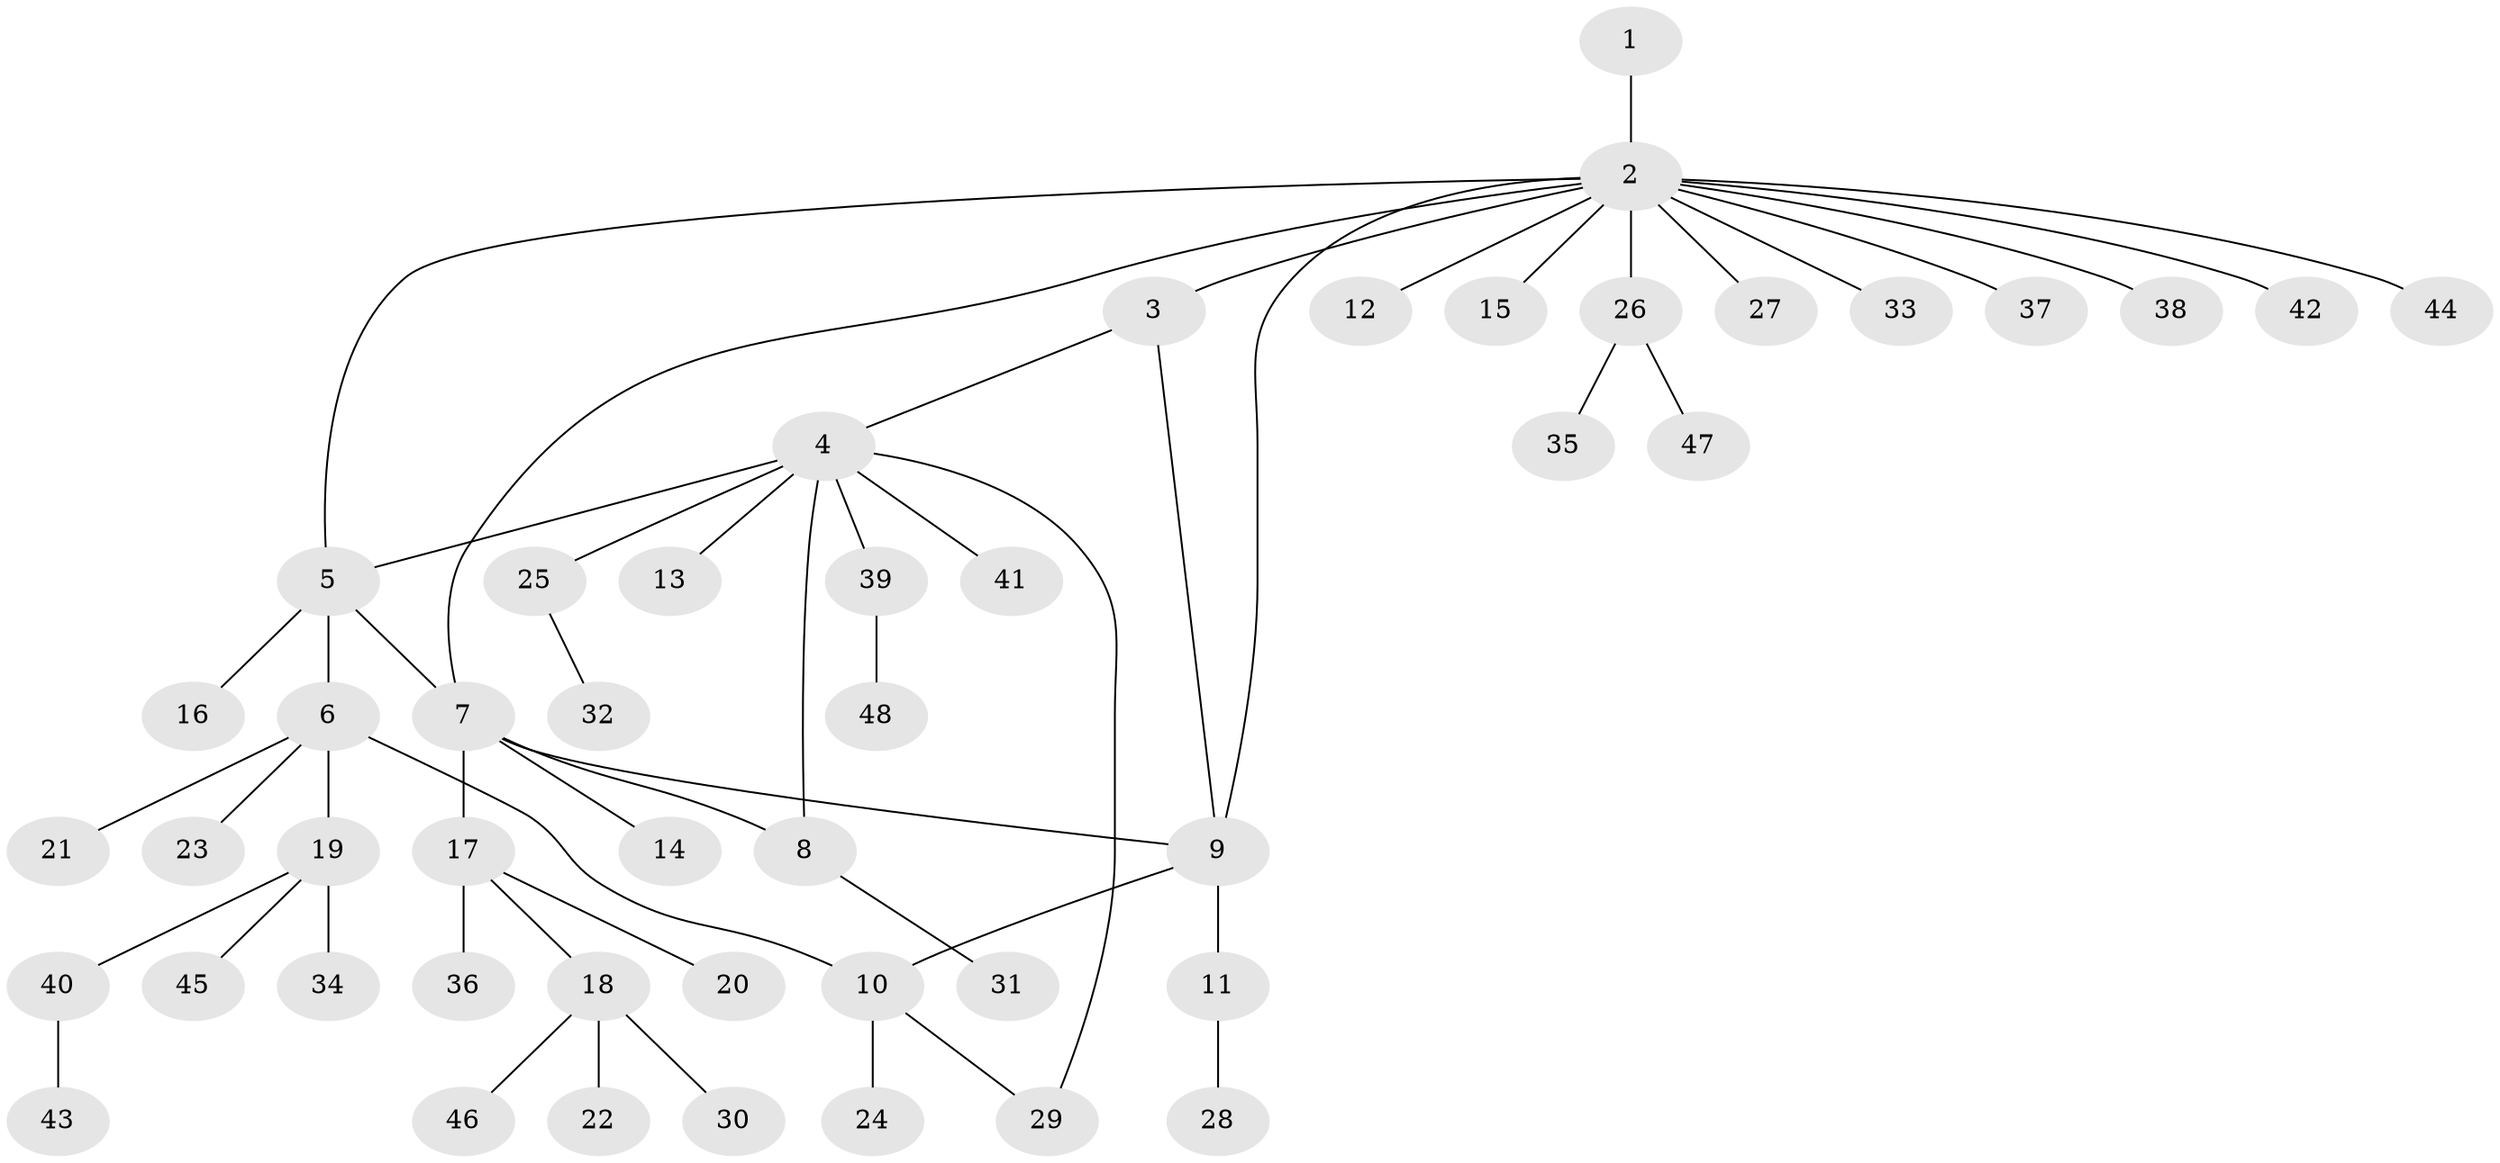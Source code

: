 // Generated by graph-tools (version 1.1) at 2025/11/02/27/25 16:11:31]
// undirected, 48 vertices, 54 edges
graph export_dot {
graph [start="1"]
  node [color=gray90,style=filled];
  1;
  2;
  3;
  4;
  5;
  6;
  7;
  8;
  9;
  10;
  11;
  12;
  13;
  14;
  15;
  16;
  17;
  18;
  19;
  20;
  21;
  22;
  23;
  24;
  25;
  26;
  27;
  28;
  29;
  30;
  31;
  32;
  33;
  34;
  35;
  36;
  37;
  38;
  39;
  40;
  41;
  42;
  43;
  44;
  45;
  46;
  47;
  48;
  1 -- 2;
  2 -- 3;
  2 -- 5;
  2 -- 7;
  2 -- 9;
  2 -- 12;
  2 -- 15;
  2 -- 26;
  2 -- 27;
  2 -- 33;
  2 -- 37;
  2 -- 38;
  2 -- 42;
  2 -- 44;
  3 -- 4;
  3 -- 9;
  4 -- 5;
  4 -- 8;
  4 -- 13;
  4 -- 25;
  4 -- 29;
  4 -- 39;
  4 -- 41;
  5 -- 6;
  5 -- 7;
  5 -- 16;
  6 -- 10;
  6 -- 19;
  6 -- 21;
  6 -- 23;
  7 -- 8;
  7 -- 9;
  7 -- 14;
  7 -- 17;
  8 -- 31;
  9 -- 10;
  9 -- 11;
  10 -- 24;
  10 -- 29;
  11 -- 28;
  17 -- 18;
  17 -- 20;
  17 -- 36;
  18 -- 22;
  18 -- 30;
  18 -- 46;
  19 -- 34;
  19 -- 40;
  19 -- 45;
  25 -- 32;
  26 -- 35;
  26 -- 47;
  39 -- 48;
  40 -- 43;
}
